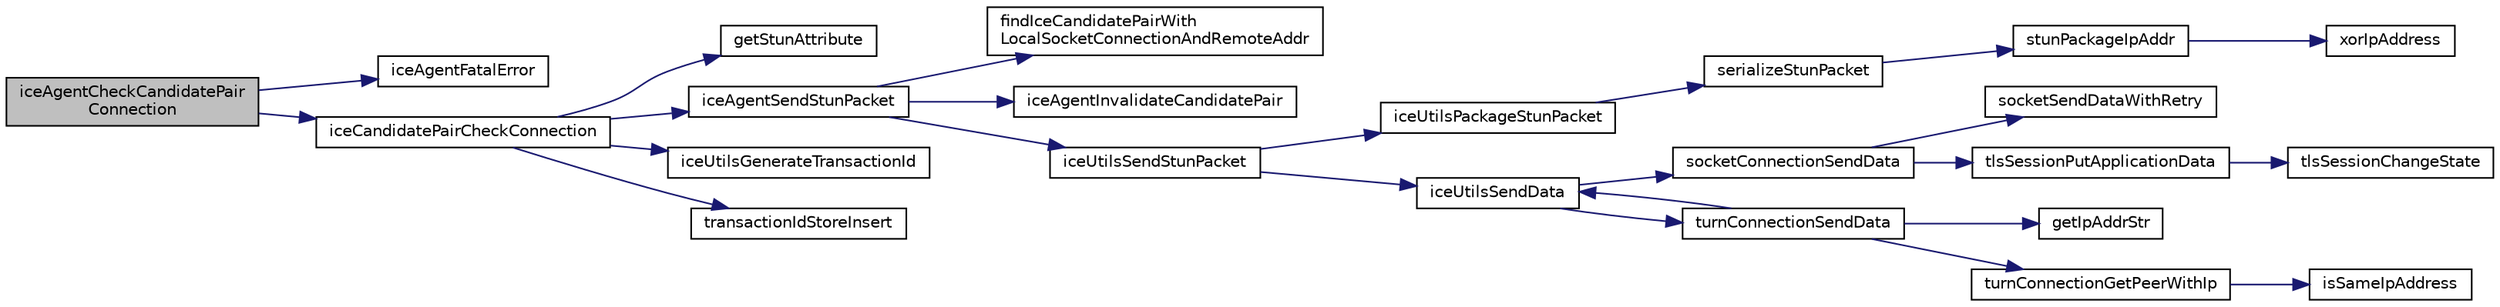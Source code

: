 digraph "iceAgentCheckCandidatePairConnection"
{
 // LATEX_PDF_SIZE
  edge [fontname="Helvetica",fontsize="10",labelfontname="Helvetica",labelfontsize="10"];
  node [fontname="Helvetica",fontsize="10",shape=record];
  rankdir="LR";
  Node1 [label="iceAgentCheckCandidatePair\lConnection",height=0.2,width=0.4,color="black", fillcolor="grey75", style="filled", fontcolor="black",tooltip=" "];
  Node1 -> Node2 [color="midnightblue",fontsize="10",style="solid",fontname="Helvetica"];
  Node2 [label="iceAgentFatalError",height=0.2,width=0.4,color="black", fillcolor="white", style="filled",URL="$IceAgent_8c.html#ae7e2880108aafbf93c4f092712d86500",tooltip=" "];
  Node1 -> Node3 [color="midnightblue",fontsize="10",style="solid",fontname="Helvetica"];
  Node3 [label="iceCandidatePairCheckConnection",height=0.2,width=0.4,color="black", fillcolor="white", style="filled",URL="$IceAgent_8c.html#a228ea3ea73e56869cb9aa236668d209b",tooltip=" "];
  Node3 -> Node4 [color="midnightblue",fontsize="10",style="solid",fontname="Helvetica"];
  Node4 [label="getStunAttribute",height=0.2,width=0.4,color="black", fillcolor="white", style="filled",URL="$Stun_8c.html#a248e137a0c4fac05726e2182c0c1f383",tooltip=" "];
  Node3 -> Node5 [color="midnightblue",fontsize="10",style="solid",fontname="Helvetica"];
  Node5 [label="iceAgentSendStunPacket",height=0.2,width=0.4,color="black", fillcolor="white", style="filled",URL="$IceAgent_8c.html#aff64bc1649d0c5e3390f6ad14eb9aa1e",tooltip=" "];
  Node5 -> Node6 [color="midnightblue",fontsize="10",style="solid",fontname="Helvetica"];
  Node6 [label="findIceCandidatePairWith\lLocalSocketConnectionAndRemoteAddr",height=0.2,width=0.4,color="black", fillcolor="white", style="filled",URL="$IceAgent_8c.html#a89108fd9fa5c7ef370f55cf8e69a7d77",tooltip=" "];
  Node5 -> Node7 [color="midnightblue",fontsize="10",style="solid",fontname="Helvetica"];
  Node7 [label="iceAgentInvalidateCandidatePair",height=0.2,width=0.4,color="black", fillcolor="white", style="filled",URL="$IceAgent_8c.html#add07c218275f39a2fdabc9f850eb0609",tooltip=" "];
  Node5 -> Node8 [color="midnightblue",fontsize="10",style="solid",fontname="Helvetica"];
  Node8 [label="iceUtilsSendStunPacket",height=0.2,width=0.4,color="black", fillcolor="white", style="filled",URL="$IceUtils_8c.html#a163008ed55dd5e46e25737a89d5beabb",tooltip=" "];
  Node8 -> Node9 [color="midnightblue",fontsize="10",style="solid",fontname="Helvetica"];
  Node9 [label="iceUtilsPackageStunPacket",height=0.2,width=0.4,color="black", fillcolor="white", style="filled",URL="$IceUtils_8c.html#a05a5f1ea3d3d4e73bdb4298e75f56d15",tooltip=" "];
  Node9 -> Node10 [color="midnightblue",fontsize="10",style="solid",fontname="Helvetica"];
  Node10 [label="serializeStunPacket",height=0.2,width=0.4,color="black", fillcolor="white", style="filled",URL="$Stun_8c.html#a343599eb21e2e725f465200f72c476d8",tooltip=" "];
  Node10 -> Node11 [color="midnightblue",fontsize="10",style="solid",fontname="Helvetica"];
  Node11 [label="stunPackageIpAddr",height=0.2,width=0.4,color="black", fillcolor="white", style="filled",URL="$Stun_8c.html#a0ff5d54538a4e80eca46314552a3e993",tooltip=" "];
  Node11 -> Node12 [color="midnightblue",fontsize="10",style="solid",fontname="Helvetica"];
  Node12 [label="xorIpAddress",height=0.2,width=0.4,color="black", fillcolor="white", style="filled",URL="$Stun_8c.html#a086d658c6275e5a5161934025b070c24",tooltip=" "];
  Node8 -> Node13 [color="midnightblue",fontsize="10",style="solid",fontname="Helvetica"];
  Node13 [label="iceUtilsSendData",height=0.2,width=0.4,color="black", fillcolor="white", style="filled",URL="$IceUtils_8c.html#abffd2f385a91e5840b12912df46777d4",tooltip=" "];
  Node13 -> Node14 [color="midnightblue",fontsize="10",style="solid",fontname="Helvetica"];
  Node14 [label="socketConnectionSendData",height=0.2,width=0.4,color="black", fillcolor="white", style="filled",URL="$SocketConnection_8c.html#abbba4e0cf8c625191e47489fca04d9b7",tooltip=" "];
  Node14 -> Node15 [color="midnightblue",fontsize="10",style="solid",fontname="Helvetica"];
  Node15 [label="socketSendDataWithRetry",height=0.2,width=0.4,color="black", fillcolor="white", style="filled",URL="$SocketConnection_8c.html#a731488b5d3008cdfe4ba64b9ab1ec891",tooltip=" "];
  Node14 -> Node16 [color="midnightblue",fontsize="10",style="solid",fontname="Helvetica"];
  Node16 [label="tlsSessionPutApplicationData",height=0.2,width=0.4,color="black", fillcolor="white", style="filled",URL="$Tls_8h.html#ad7b4cabf02bfbbc2d36e3abe4163fff2",tooltip=" "];
  Node16 -> Node17 [color="midnightblue",fontsize="10",style="solid",fontname="Helvetica"];
  Node17 [label="tlsSessionChangeState",height=0.2,width=0.4,color="black", fillcolor="white", style="filled",URL="$Tls_8c.html#a7dbb041b5b15c6784e9f57a09a08d467",tooltip=" "];
  Node13 -> Node18 [color="midnightblue",fontsize="10",style="solid",fontname="Helvetica"];
  Node18 [label="turnConnectionSendData",height=0.2,width=0.4,color="black", fillcolor="white", style="filled",URL="$TurnConnection_8c.html#a0d996d98abef81b2f6c54be480ef7ea1",tooltip=" "];
  Node18 -> Node19 [color="midnightblue",fontsize="10",style="solid",fontname="Helvetica"];
  Node19 [label="getIpAddrStr",height=0.2,width=0.4,color="black", fillcolor="white", style="filled",URL="$Network_8c.html#afaa547109e09c5a34437553b7258e818",tooltip=" "];
  Node18 -> Node13 [color="midnightblue",fontsize="10",style="solid",fontname="Helvetica"];
  Node18 -> Node20 [color="midnightblue",fontsize="10",style="solid",fontname="Helvetica"];
  Node20 [label="turnConnectionGetPeerWithIp",height=0.2,width=0.4,color="black", fillcolor="white", style="filled",URL="$TurnConnection_8c.html#a9554f30fbafbccca935277837ee1b2dc",tooltip=" "];
  Node20 -> Node21 [color="midnightblue",fontsize="10",style="solid",fontname="Helvetica"];
  Node21 [label="isSameIpAddress",height=0.2,width=0.4,color="black", fillcolor="white", style="filled",URL="$Network_8c.html#a05d12502235a4a9313ba49cdfc4487a4",tooltip=" "];
  Node3 -> Node22 [color="midnightblue",fontsize="10",style="solid",fontname="Helvetica"];
  Node22 [label="iceUtilsGenerateTransactionId",height=0.2,width=0.4,color="black", fillcolor="white", style="filled",URL="$IceUtils_8c.html#a89ee133f24fad86858f66674cde36103",tooltip=" "];
  Node3 -> Node23 [color="midnightblue",fontsize="10",style="solid",fontname="Helvetica"];
  Node23 [label="transactionIdStoreInsert",height=0.2,width=0.4,color="black", fillcolor="white", style="filled",URL="$IceUtils_8c.html#acfc63004cbbadc9fa89e311798da9ab6",tooltip=" "];
}
